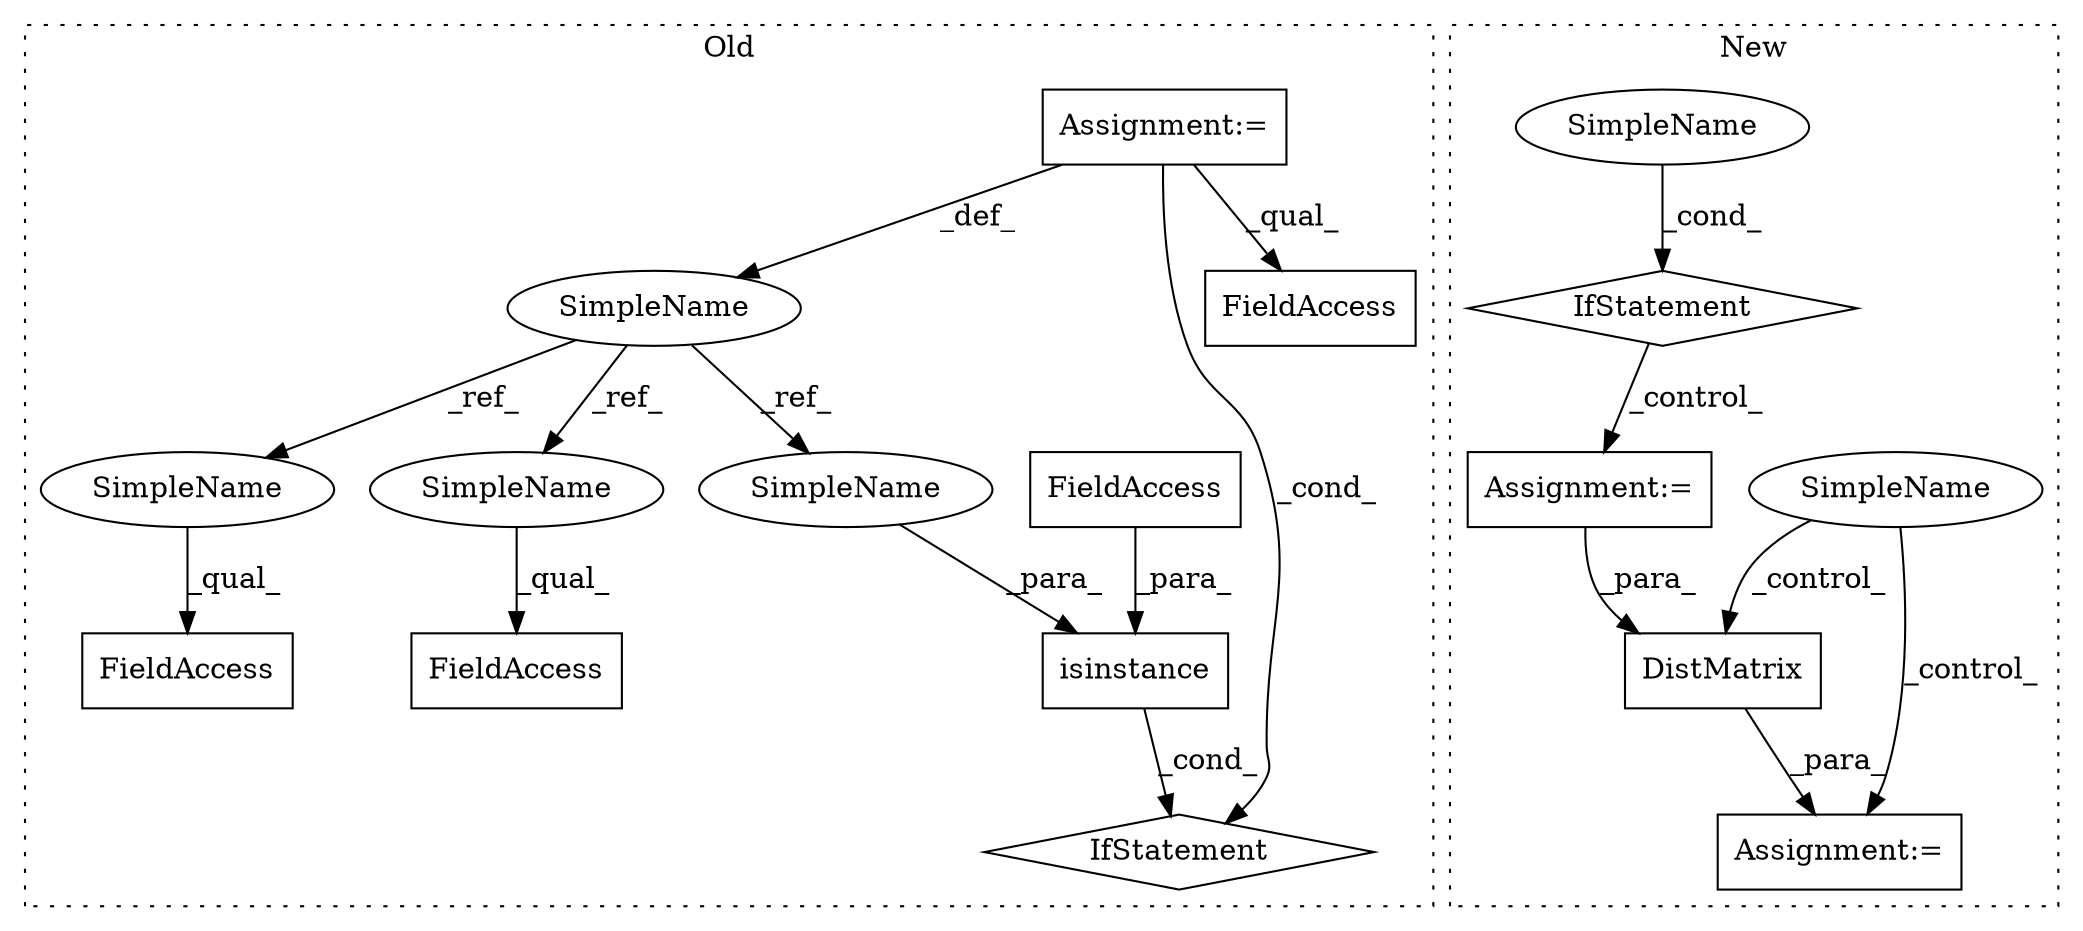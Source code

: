 digraph G {
subgraph cluster0 {
1 [label="isinstance" a="32" s="7958,7988" l="11,1" shape="box"];
3 [label="FieldAccess" a="22" s="7972" l="16" shape="box"];
4 [label="SimpleName" a="42" s="7890" l="2" shape="ellipse"];
5 [label="FieldAccess" a="22" s="7992" l="4" shape="box"];
6 [label="FieldAccess" a="22" s="8015" l="4" shape="box"];
7 [label="IfStatement" a="25" s="7989" l="3" shape="diamond"];
13 [label="Assignment:=" a="7" s="7890" l="2" shape="box"];
14 [label="FieldAccess" a="22" s="8477" l="9" shape="box"];
15 [label="SimpleName" a="42" s="8015" l="2" shape="ellipse"];
16 [label="SimpleName" a="42" s="7969" l="2" shape="ellipse"];
17 [label="SimpleName" a="42" s="7992" l="2" shape="ellipse"];
label = "Old";
style="dotted";
}
subgraph cluster1 {
2 [label="DistMatrix" a="32" s="4869,4884" l="11,1" shape="box"];
8 [label="SimpleName" a="42" s="" l="" shape="ellipse"];
9 [label="Assignment:=" a="7" s="4868" l="1" shape="box"];
10 [label="Assignment:=" a="7" s="4206" l="1" shape="box"];
11 [label="IfStatement" a="25" s="4180,4194" l="4,2" shape="diamond"];
12 [label="SimpleName" a="42" s="" l="" shape="ellipse"];
label = "New";
style="dotted";
}
1 -> 7 [label="_cond_"];
2 -> 9 [label="_para_"];
3 -> 1 [label="_para_"];
4 -> 15 [label="_ref_"];
4 -> 16 [label="_ref_"];
4 -> 17 [label="_ref_"];
8 -> 2 [label="_control_"];
8 -> 9 [label="_control_"];
10 -> 2 [label="_para_"];
11 -> 10 [label="_control_"];
12 -> 11 [label="_cond_"];
13 -> 4 [label="_def_"];
13 -> 7 [label="_cond_"];
13 -> 14 [label="_qual_"];
15 -> 6 [label="_qual_"];
16 -> 1 [label="_para_"];
17 -> 5 [label="_qual_"];
}
